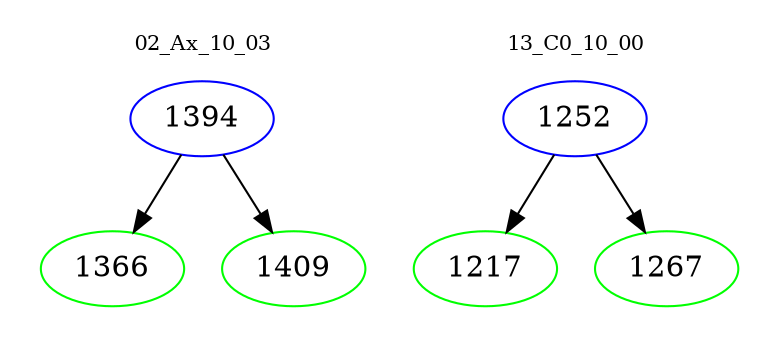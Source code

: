 digraph{
subgraph cluster_0 {
color = white
label = "02_Ax_10_03";
fontsize=10;
T0_1394 [label="1394", color="blue"]
T0_1394 -> T0_1366 [color="black"]
T0_1366 [label="1366", color="green"]
T0_1394 -> T0_1409 [color="black"]
T0_1409 [label="1409", color="green"]
}
subgraph cluster_1 {
color = white
label = "13_C0_10_00";
fontsize=10;
T1_1252 [label="1252", color="blue"]
T1_1252 -> T1_1217 [color="black"]
T1_1217 [label="1217", color="green"]
T1_1252 -> T1_1267 [color="black"]
T1_1267 [label="1267", color="green"]
}
}
